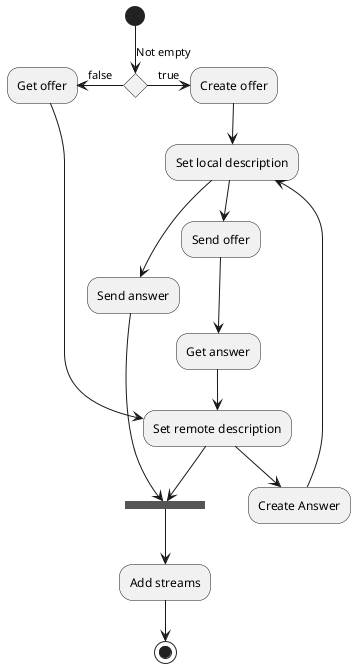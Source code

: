 @startuml Start video call

(*) --> if "Not empty"
-right->[true] "Create offer"
--> "Set local description"
--> "Send offer"
--> "Get answer"
--> "Set remote description"
--> ===B2===
else
-left->[false] "Get offer"
--> "Set remote description"
-->"Create Answer"
--> "Set local description"
--> "Send answer"
--> ===B2=== 
--> "Add streams"
--> (*)

@enduml